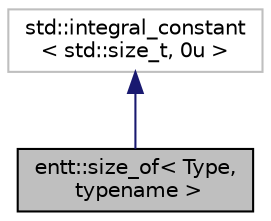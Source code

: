 digraph "entt::size_of&lt; Type, typename &gt;"
{
 // LATEX_PDF_SIZE
  edge [fontname="Helvetica",fontsize="10",labelfontname="Helvetica",labelfontsize="10"];
  node [fontname="Helvetica",fontsize="10",shape=record];
  Node1 [label="entt::size_of\< Type,\l typename \>",height=0.2,width=0.4,color="black", fillcolor="grey75", style="filled", fontcolor="black",tooltip="A type-only sizeof wrapper that returns 0 where sizeof complains."];
  Node2 -> Node1 [dir="back",color="midnightblue",fontsize="10",style="solid",fontname="Helvetica"];
  Node2 [label="std::integral_constant\l\< std::size_t, 0u \>",height=0.2,width=0.4,color="grey75", fillcolor="white", style="filled",tooltip=" "];
}
